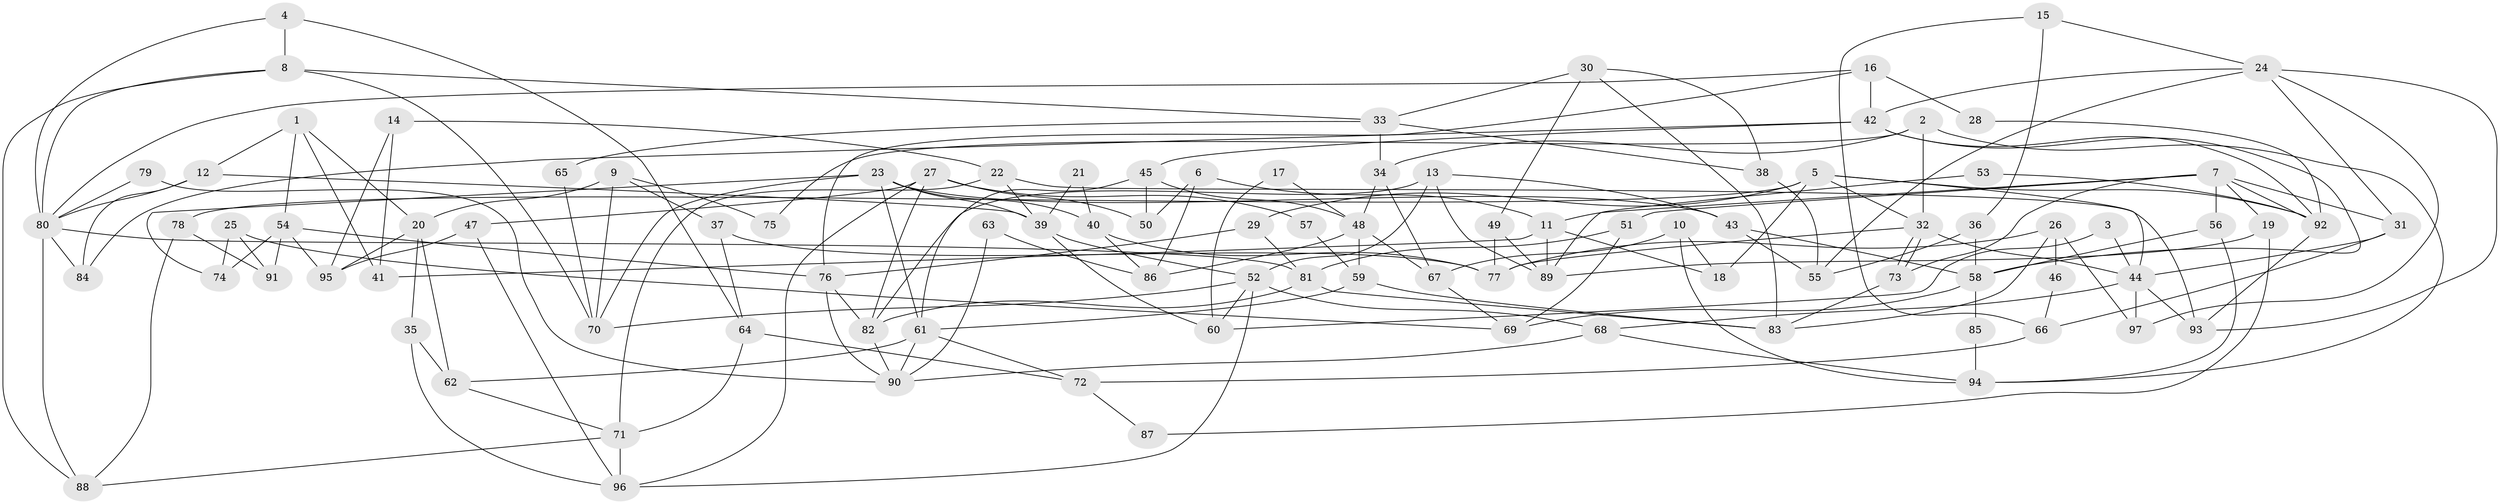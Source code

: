 // Generated by graph-tools (version 1.1) at 2025/11/02/27/25 16:11:18]
// undirected, 97 vertices, 194 edges
graph export_dot {
graph [start="1"]
  node [color=gray90,style=filled];
  1;
  2;
  3;
  4;
  5;
  6;
  7;
  8;
  9;
  10;
  11;
  12;
  13;
  14;
  15;
  16;
  17;
  18;
  19;
  20;
  21;
  22;
  23;
  24;
  25;
  26;
  27;
  28;
  29;
  30;
  31;
  32;
  33;
  34;
  35;
  36;
  37;
  38;
  39;
  40;
  41;
  42;
  43;
  44;
  45;
  46;
  47;
  48;
  49;
  50;
  51;
  52;
  53;
  54;
  55;
  56;
  57;
  58;
  59;
  60;
  61;
  62;
  63;
  64;
  65;
  66;
  67;
  68;
  69;
  70;
  71;
  72;
  73;
  74;
  75;
  76;
  77;
  78;
  79;
  80;
  81;
  82;
  83;
  84;
  85;
  86;
  87;
  88;
  89;
  90;
  91;
  92;
  93;
  94;
  95;
  96;
  97;
  1 -- 54;
  1 -- 12;
  1 -- 20;
  1 -- 41;
  2 -- 94;
  2 -- 34;
  2 -- 32;
  2 -- 75;
  3 -- 60;
  3 -- 44;
  4 -- 8;
  4 -- 80;
  4 -- 64;
  5 -- 32;
  5 -- 44;
  5 -- 18;
  5 -- 29;
  5 -- 78;
  5 -- 92;
  6 -- 50;
  6 -- 11;
  6 -- 86;
  7 -- 92;
  7 -- 31;
  7 -- 11;
  7 -- 19;
  7 -- 51;
  7 -- 56;
  7 -- 73;
  8 -- 70;
  8 -- 80;
  8 -- 33;
  8 -- 88;
  9 -- 37;
  9 -- 20;
  9 -- 70;
  9 -- 75;
  10 -- 67;
  10 -- 94;
  10 -- 18;
  11 -- 18;
  11 -- 41;
  11 -- 89;
  12 -- 39;
  12 -- 84;
  12 -- 80;
  13 -- 82;
  13 -- 43;
  13 -- 52;
  13 -- 89;
  14 -- 95;
  14 -- 41;
  14 -- 22;
  15 -- 36;
  15 -- 24;
  15 -- 66;
  16 -- 80;
  16 -- 42;
  16 -- 28;
  16 -- 76;
  17 -- 60;
  17 -- 48;
  19 -- 89;
  19 -- 87;
  20 -- 95;
  20 -- 35;
  20 -- 62;
  21 -- 40;
  21 -- 39;
  22 -- 71;
  22 -- 39;
  22 -- 93;
  23 -- 70;
  23 -- 40;
  23 -- 39;
  23 -- 43;
  23 -- 61;
  23 -- 74;
  24 -- 42;
  24 -- 31;
  24 -- 55;
  24 -- 93;
  24 -- 97;
  25 -- 91;
  25 -- 69;
  25 -- 74;
  26 -- 83;
  26 -- 97;
  26 -- 46;
  26 -- 77;
  27 -- 82;
  27 -- 96;
  27 -- 47;
  27 -- 50;
  27 -- 57;
  28 -- 92;
  29 -- 76;
  29 -- 81;
  30 -- 49;
  30 -- 83;
  30 -- 33;
  30 -- 38;
  31 -- 66;
  31 -- 44;
  32 -- 73;
  32 -- 73;
  32 -- 44;
  32 -- 77;
  33 -- 34;
  33 -- 38;
  33 -- 65;
  34 -- 48;
  34 -- 67;
  35 -- 96;
  35 -- 62;
  36 -- 55;
  36 -- 58;
  37 -- 77;
  37 -- 64;
  38 -- 55;
  39 -- 52;
  39 -- 60;
  40 -- 86;
  40 -- 77;
  42 -- 92;
  42 -- 58;
  42 -- 45;
  42 -- 84;
  43 -- 55;
  43 -- 58;
  44 -- 93;
  44 -- 68;
  44 -- 97;
  45 -- 61;
  45 -- 48;
  45 -- 50;
  46 -- 66;
  47 -- 96;
  47 -- 95;
  48 -- 59;
  48 -- 67;
  48 -- 86;
  49 -- 77;
  49 -- 89;
  51 -- 81;
  51 -- 69;
  52 -- 60;
  52 -- 68;
  52 -- 70;
  52 -- 96;
  53 -- 92;
  53 -- 89;
  54 -- 76;
  54 -- 74;
  54 -- 91;
  54 -- 95;
  56 -- 58;
  56 -- 94;
  57 -- 59;
  58 -- 69;
  58 -- 85;
  59 -- 83;
  59 -- 61;
  61 -- 62;
  61 -- 72;
  61 -- 90;
  62 -- 71;
  63 -- 90;
  63 -- 86;
  64 -- 71;
  64 -- 72;
  65 -- 70;
  66 -- 72;
  67 -- 69;
  68 -- 90;
  68 -- 94;
  71 -- 88;
  71 -- 96;
  72 -- 87;
  73 -- 83;
  76 -- 90;
  76 -- 82;
  78 -- 88;
  78 -- 91;
  79 -- 80;
  79 -- 90;
  80 -- 81;
  80 -- 84;
  80 -- 88;
  81 -- 82;
  81 -- 83;
  82 -- 90;
  85 -- 94;
  92 -- 93;
}
